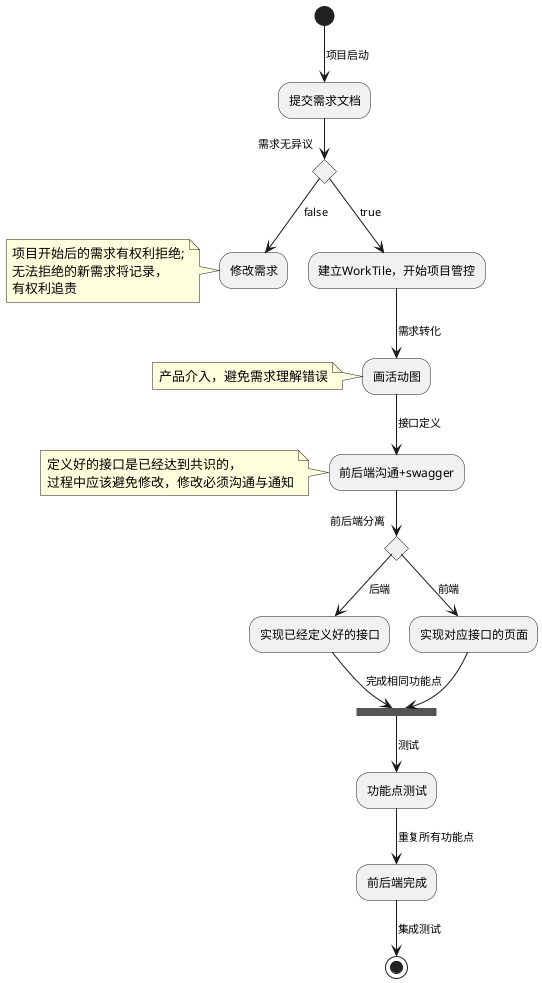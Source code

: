 @startuml

(*) -->[项目启动] "提交需求文档"
if "需求无异议" then
    -->[true] "建立WorkTile，开始项目管控" 
    -->[需求转化] "画活动图"
    note left: 产品介入，避免需求理解错误
    -->[接口定义] "前后端沟通+swagger"
    note left: 定义好的接口是已经达到共识的，\n过程中应该避免修改，修改必须沟通与通知
    if "前后端分离" then
    -->[后端] "实现已经定义好的接口"
    -->[完成相同功能点] ===完成相同功能点===
    else
    -->[前端] "实现对应接口的页面"
    --> ===完成相同功能点===
    -->[测试] "功能点测试" 
    -->[重复所有功能点] "前后端完成"
    -->[集成测试] (*)
    endif

else
    -->[false] "修改需求"
    note left: 项目开始后的需求有权利拒绝;\n无法拒绝的新需求将记录，\n有权利追责
@enduml 